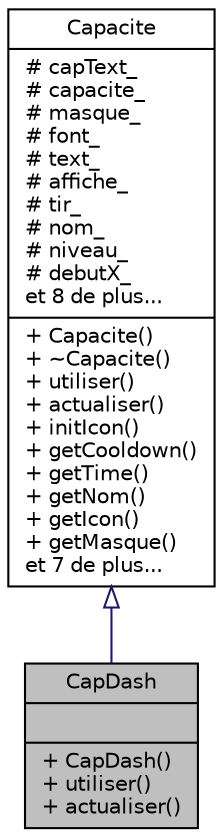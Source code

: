 digraph "CapDash"
{
 // INTERACTIVE_SVG=YES
  edge [fontname="Helvetica",fontsize="10",labelfontname="Helvetica",labelfontsize="10"];
  node [fontname="Helvetica",fontsize="10",shape=record];
  Node0 [label="{CapDash\n||+ CapDash()\l+ utiliser()\l+ actualiser()\l}",height=0.2,width=0.4,color="black", fillcolor="grey75", style="filled", fontcolor="black"];
  Node1 -> Node0 [dir="back",color="midnightblue",fontsize="10",style="solid",arrowtail="onormal",fontname="Helvetica"];
  Node1 [label="{Capacite\n|# capText_\l# capacite_\l# masque_\l# font_\l# text_\l# affiche_\l# tir_\l# nom_\l# niveau_\l# debutX_\let 8 de plus...\l|+ Capacite()\l+ ~Capacite()\l+ utiliser()\l+ actualiser()\l+ initIcon()\l+ getCooldown()\l+ getTime()\l+ getNom()\l+ getIcon()\l+ getMasque()\let 7 de plus...\l}",height=0.2,width=0.4,color="black", fillcolor="white", style="filled",URL="$class_capacite.html",tooltip="Classe abstraite qui définit la structure générale d&#39;une capacité, à faire hériter de chaque capacité..."];
}
